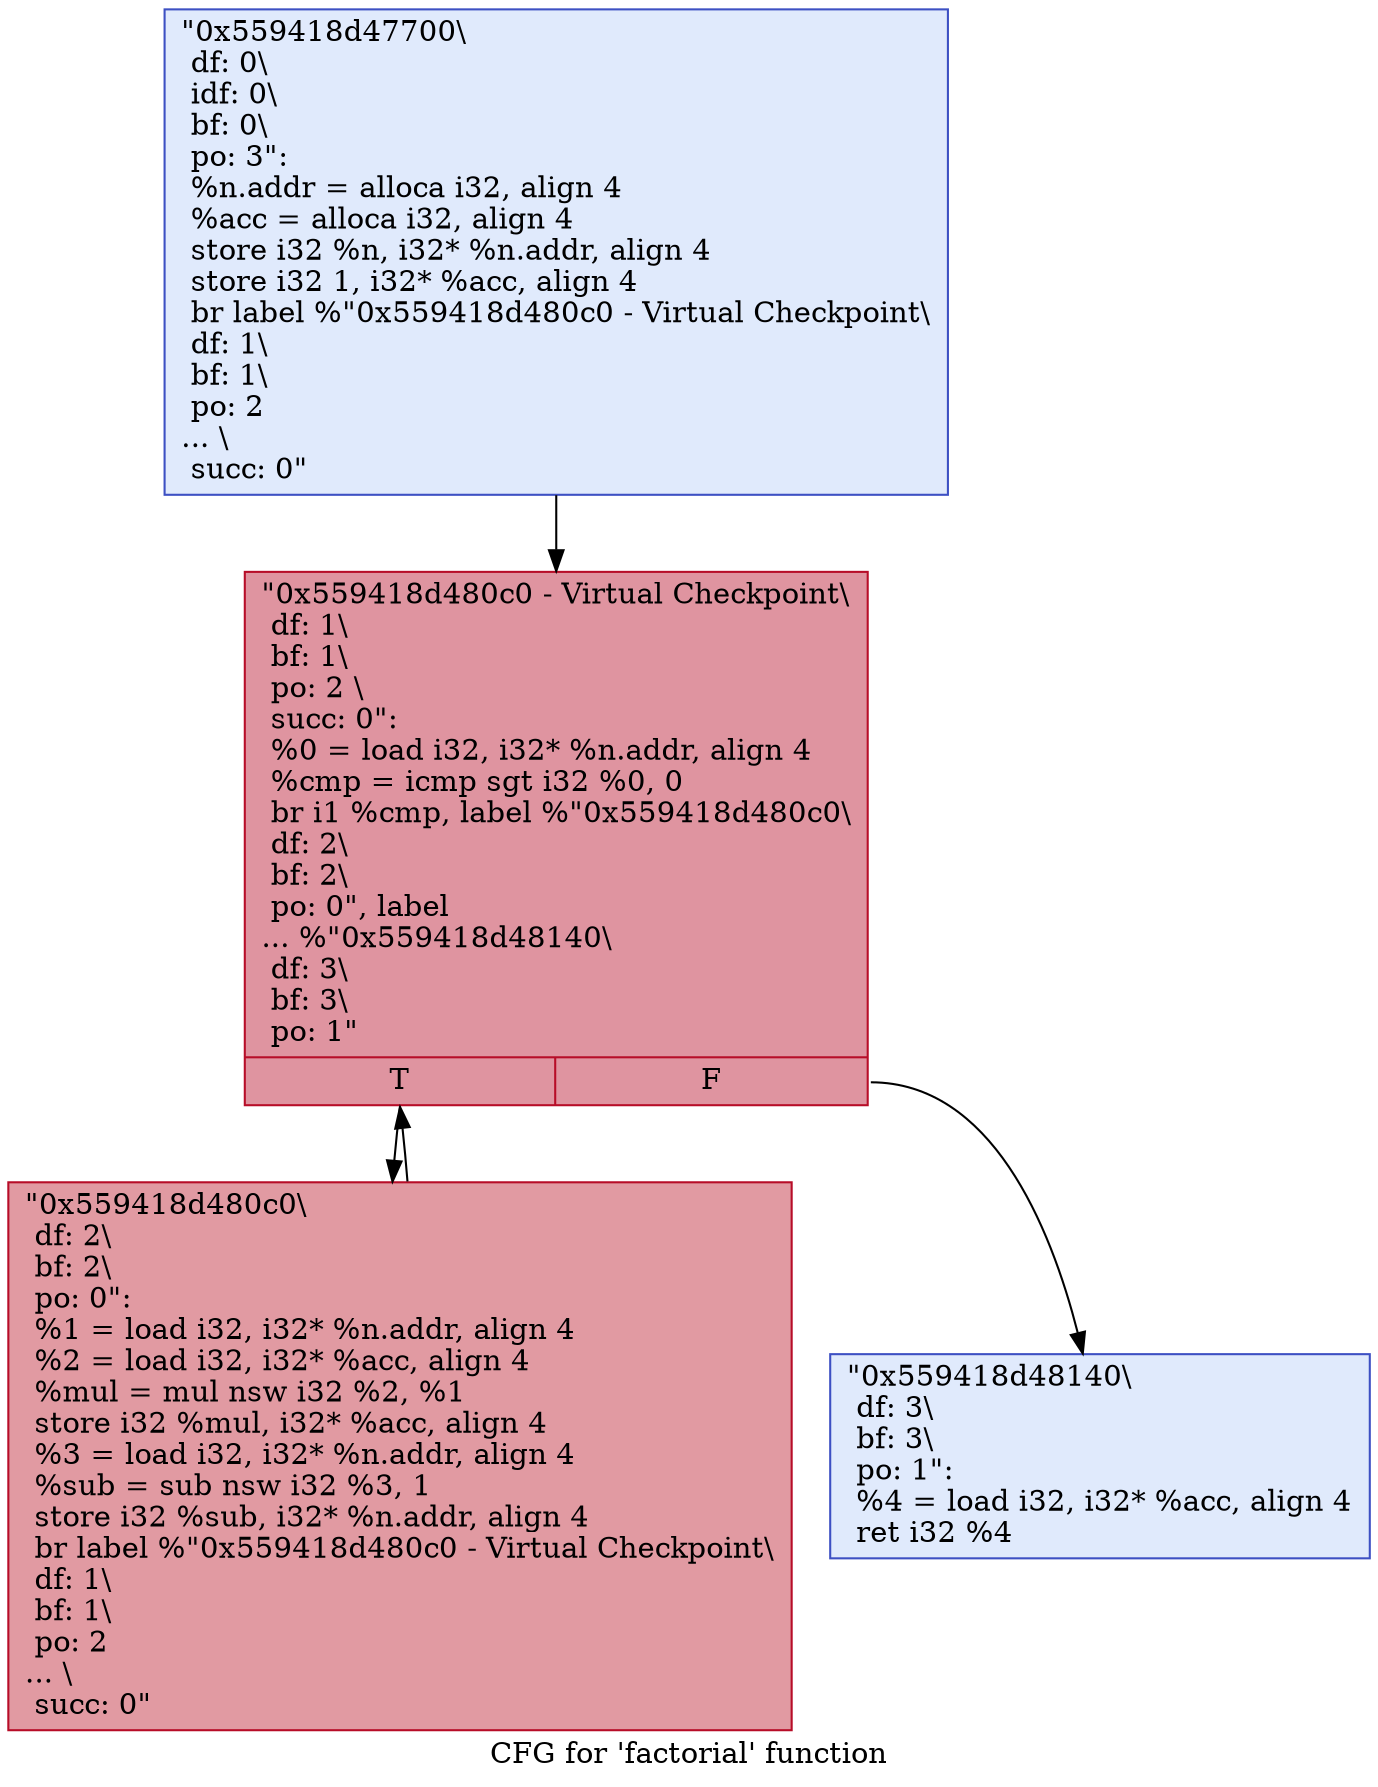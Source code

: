 digraph "CFG for 'factorial' function" {
	label="CFG for 'factorial' function";

	Node0x559418d47700 [shape=record,color="#3d50c3ff", style=filled, fillcolor="#b9d0f970",label="{\"0x559418d47700\\\l df: 0\\\l idf: 0\\\l bf: 0\\\l po: 3\":\l  %n.addr = alloca i32, align 4\l  %acc = alloca i32, align 4\l  store i32 %n, i32* %n.addr, align 4\l  store i32 1, i32* %acc, align 4\l  br label %\"0x559418d480c0 - Virtual Checkpoint\\\l df: 1\\\l bf: 1\\\l po: 2\l... \\\l succ: 0\"\l}"];
	Node0x559418d47700 -> Node0x559418d47ef0;
	Node0x559418d47ef0 [shape=record,color="#b70d28ff", style=filled, fillcolor="#b70d2870",label="{\"0x559418d480c0 - Virtual Checkpoint\\\l df: 1\\\l bf: 1\\\l po: 2 \\\l succ: 0\": \l  %0 = load i32, i32* %n.addr, align 4\l  %cmp = icmp sgt i32 %0, 0\l  br i1 %cmp, label %\"0x559418d480c0\\\l df: 2\\\l bf: 2\\\l po: 0\", label\l... %\"0x559418d48140\\\l df: 3\\\l bf: 3\\\l po: 1\"\l|{<s0>T|<s1>F}}"];
	Node0x559418d47ef0:s0 -> Node0x559418d480c0;
	Node0x559418d47ef0:s1 -> Node0x559418d48140;
	Node0x559418d480c0 [shape=record,color="#b70d28ff", style=filled, fillcolor="#bb1b2c70",label="{\"0x559418d480c0\\\l df: 2\\\l bf: 2\\\l po: 0\":      \l  %1 = load i32, i32* %n.addr, align 4\l  %2 = load i32, i32* %acc, align 4\l  %mul = mul nsw i32 %2, %1\l  store i32 %mul, i32* %acc, align 4\l  %3 = load i32, i32* %n.addr, align 4\l  %sub = sub nsw i32 %3, 1\l  store i32 %sub, i32* %n.addr, align 4\l  br label %\"0x559418d480c0 - Virtual Checkpoint\\\l df: 1\\\l bf: 1\\\l po: 2\l... \\\l succ: 0\"\l}"];
	Node0x559418d480c0 -> Node0x559418d47ef0;
	Node0x559418d48140 [shape=record,color="#3d50c3ff", style=filled, fillcolor="#b9d0f970",label="{\"0x559418d48140\\\l df: 3\\\l bf: 3\\\l po: 1\":      \l  %4 = load i32, i32* %acc, align 4\l  ret i32 %4\l}"];
}
